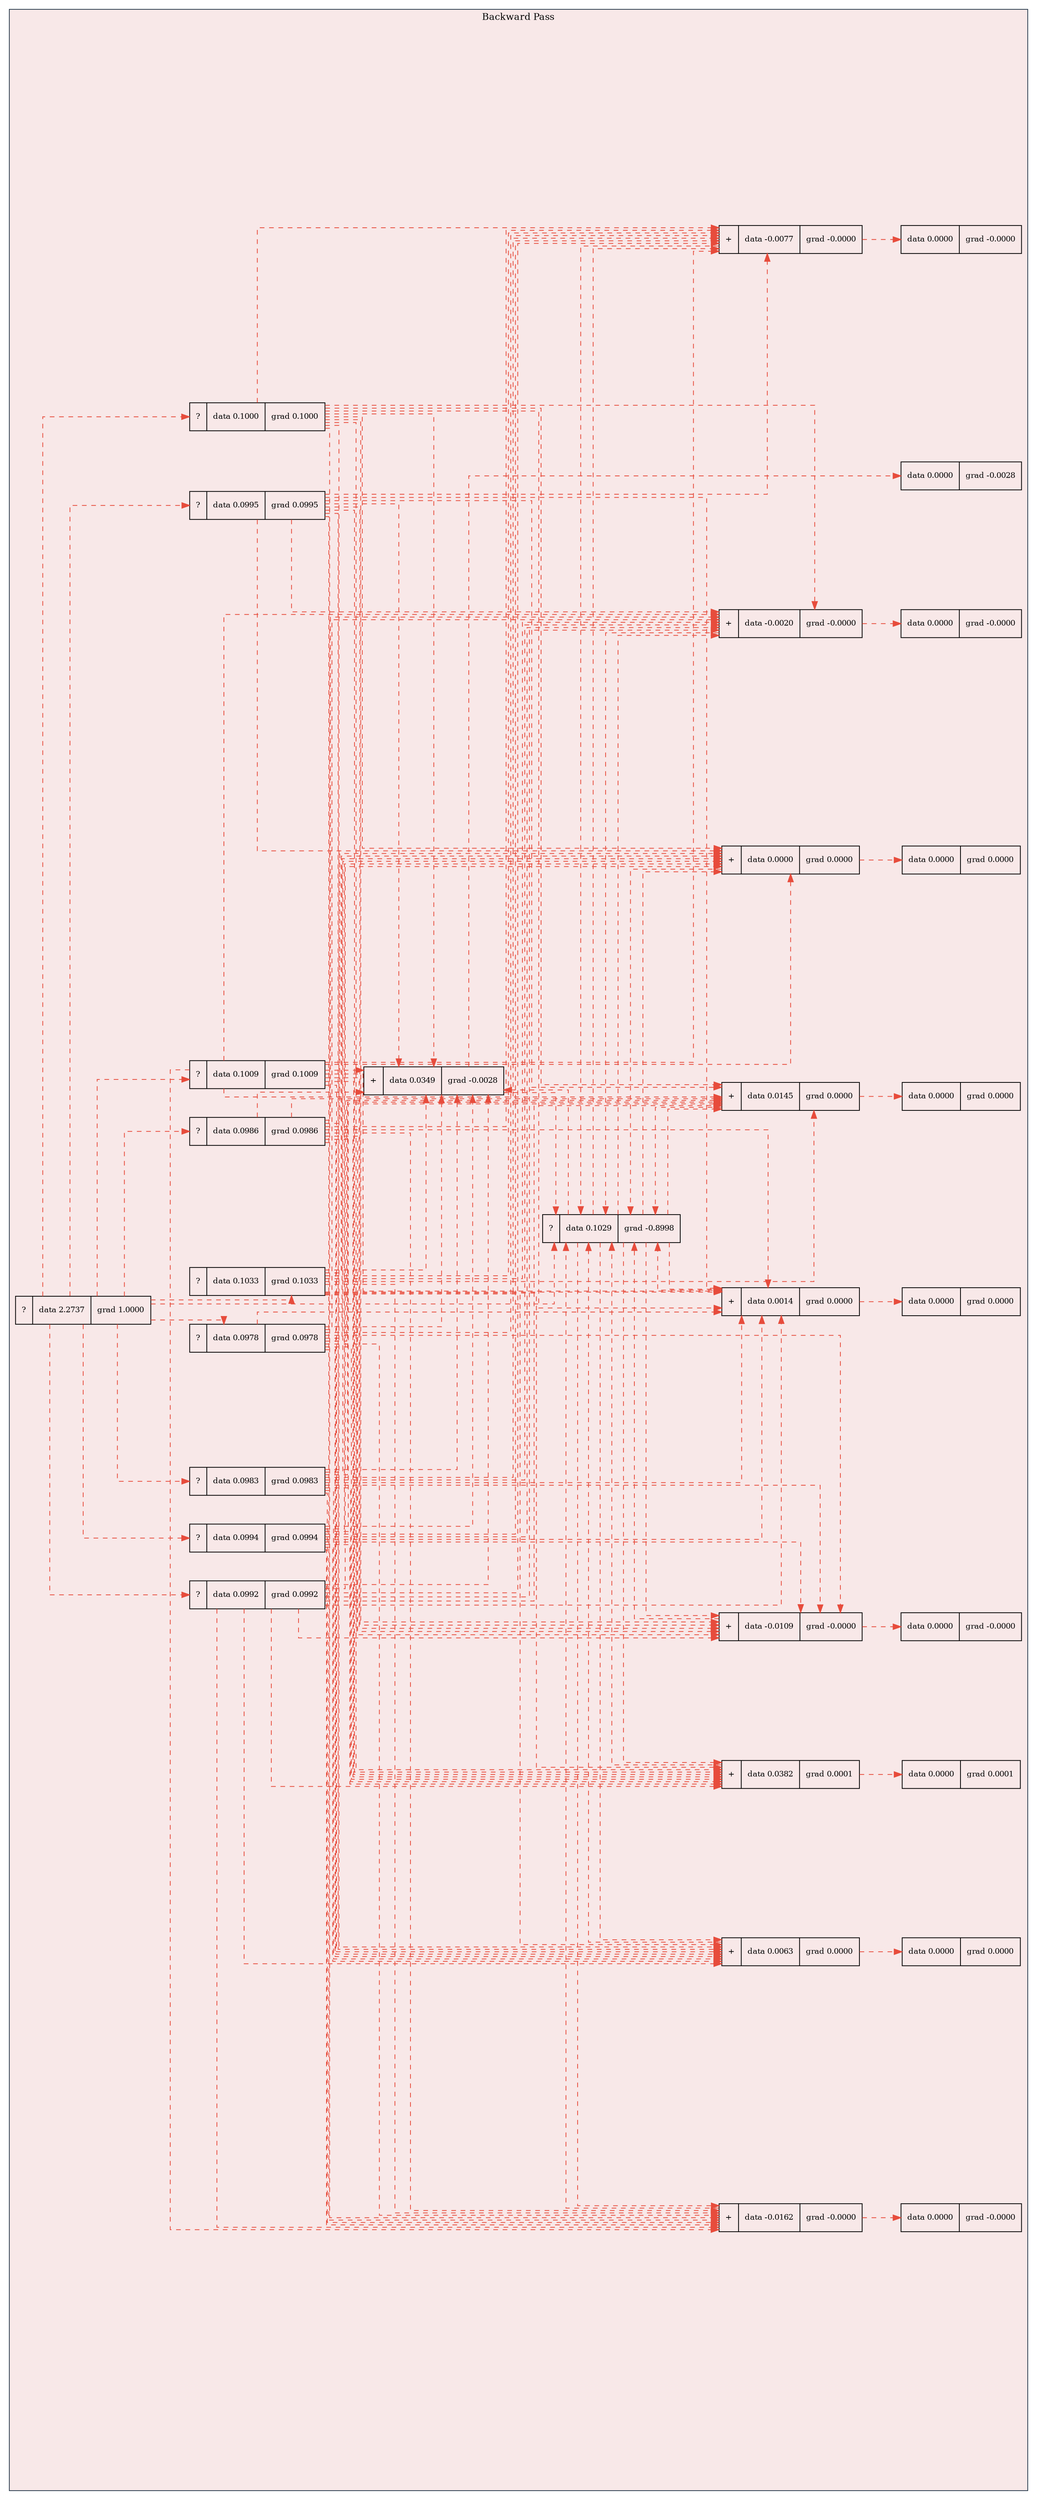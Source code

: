 digraph G {
    rankdir=LR;
    bgcolor="#ffffff";
    title="Backward Computation Graph";
    node [shape=record, style=filled, fillcolor="#f8e8e8", fontsize=10];
    edge [color="#2c3e50"];

    compound=true;
    splines=ortho;
    nodesep=0.5;
    ranksep=0.7;

    subgraph cluster_0 {
        style=filled;
        fillcolor="#f8e8e8";
        color="#2c3e50";
        label="Backward Pass";
        fontsize=12;
        { rank=same; n0x5b30f8e24e90; n0x5b30f8e24e50; n0x5b30f8e24e10; n0x5b30f8e24dd0; n0x5b30f8e24d90; n0x5b30f8e24d50; n0x5b30f8e24d10; n0x5b30f8e24cd0; n0x5b30f8e24c90; n0x5b30f8e24c50; }
        n0x5b30f8e24c50 [label="{data 0.0000 | grad -0.0028}"];
        n0x5b30f8e34f10 [label="{+ | data 0.0349 | grad -0.0028}"];
        n0x5b30f8e24c90 [label="{data 0.0000 | grad 0.0000}"];
        n0x5b30f8e34f70 [label="{+ | data 0.0014 | grad 0.0000}"];
        n0x5b30f8e24cd0 [label="{data 0.0000 | grad -0.0000}"];
        n0x5b30f8e34ff0 [label="{+ | data -0.0020 | grad -0.0000}"];
        n0x5b30f8e24d10 [label="{data 0.0000 | grad -0.0000}"];
        n0x5b30f8e35050 [label="{+ | data -0.0162 | grad -0.0000}"];
        n0x5b30f8e24d50 [label="{data 0.0000 | grad 0.0000}"];
        n0x5b30f8e350b0 [label="{+ | data 0.0145 | grad 0.0000}"];
        n0x5b30f8e24d90 [label="{data 0.0000 | grad 0.0000}"];
        n0x5b30f8e35110 [label="{+ | data 0.0000 | grad 0.0000}"];
        n0x5b30f8e24dd0 [label="{data 0.0000 | grad 0.0000}"];
        n0x5b30f8e35170 [label="{+ | data 0.0063 | grad 0.0000}"];
        n0x5b30f8e24e10 [label="{data 0.0000 | grad 0.0001}"];
        n0x5b30f8e351d0 [label="{+ | data 0.0382 | grad 0.0001}"];
        n0x5b30f8e24e50 [label="{data 0.0000 | grad -0.0000}"];
        n0x5b30f8e35230 [label="{+ | data -0.0109 | grad -0.0000}"];
        n0x5b30f8e24e90 [label="{data 0.0000 | grad -0.0000}"];
        n0x5b30f8e35290 [label="{+ | data -0.0077 | grad -0.0000}"];
        n0x5b30f8e34ed0 [label="{? | data 0.1029 | grad -0.8998}"];
        n0x5b30f8e352f0 [label="{? | data 0.0995 | grad 0.0995}"];
        n0x5b30f8e354d0 [label="{? | data 0.0992 | grad 0.0992}"];
        n0x5b30f8e35570 [label="{? | data 0.0978 | grad 0.0978}"];
        n0x5b30f8e35610 [label="{? | data 0.1009 | grad 0.1009}"];
        n0x5b30f8e356b0 [label="{? | data 0.0994 | grad 0.0994}"];
        n0x5b30f8e35750 [label="{? | data 0.1000 | grad 0.1000}"];
        n0x5b30f8e357f0 [label="{? | data 0.1033 | grad 0.1033}"];
        n0x5b30f8e35890 [label="{? | data 0.0983 | grad 0.0983}"];
        n0x5b30f8e35930 [label="{? | data 0.0986 | grad 0.0986}"];
        n0x5b30f8e359d0 [label="{? | data 2.2737 | grad 1.0000}"];
    }

    edge [color="#e74c3c", style=dashed];
    n0x5b30f8e34f10 -> n0x5b30f8e34ed0 [weight=2];
    n0x5b30f8e34f10 -> n0x5b30f8e24c50 [weight=2];
    n0x5b30f8e34f70 -> n0x5b30f8e34ed0 [weight=2];
    n0x5b30f8e34f70 -> n0x5b30f8e24c90 [weight=2];
    n0x5b30f8e34ff0 -> n0x5b30f8e34ed0 [weight=2];
    n0x5b30f8e34ff0 -> n0x5b30f8e24cd0 [weight=2];
    n0x5b30f8e35050 -> n0x5b30f8e34ed0 [weight=2];
    n0x5b30f8e35050 -> n0x5b30f8e24d10 [weight=2];
    n0x5b30f8e350b0 -> n0x5b30f8e34ed0 [weight=2];
    n0x5b30f8e350b0 -> n0x5b30f8e24d50 [weight=2];
    n0x5b30f8e35110 -> n0x5b30f8e34ed0 [weight=2];
    n0x5b30f8e35110 -> n0x5b30f8e24d90 [weight=2];
    n0x5b30f8e35170 -> n0x5b30f8e34ed0 [weight=2];
    n0x5b30f8e35170 -> n0x5b30f8e24dd0 [weight=2];
    n0x5b30f8e351d0 -> n0x5b30f8e34ed0 [weight=2];
    n0x5b30f8e351d0 -> n0x5b30f8e24e10 [weight=2];
    n0x5b30f8e35230 -> n0x5b30f8e34ed0 [weight=2];
    n0x5b30f8e35230 -> n0x5b30f8e24e50 [weight=2];
    n0x5b30f8e35290 -> n0x5b30f8e34ed0 [weight=2];
    n0x5b30f8e35290 -> n0x5b30f8e24e90 [weight=2];
    n0x5b30f8e34ed0 -> n0x5b30f8e34f10 [weight=2];
    n0x5b30f8e34ed0 -> n0x5b30f8e34f70 [weight=2];
    n0x5b30f8e34ed0 -> n0x5b30f8e34ff0 [weight=2];
    n0x5b30f8e34ed0 -> n0x5b30f8e35050 [weight=2];
    n0x5b30f8e34ed0 -> n0x5b30f8e350b0 [weight=2];
    n0x5b30f8e34ed0 -> n0x5b30f8e35110 [weight=2];
    n0x5b30f8e34ed0 -> n0x5b30f8e35170 [weight=2];
    n0x5b30f8e34ed0 -> n0x5b30f8e351d0 [weight=2];
    n0x5b30f8e34ed0 -> n0x5b30f8e35230 [weight=2];
    n0x5b30f8e34ed0 -> n0x5b30f8e35290 [weight=2];
    n0x5b30f8e352f0 -> n0x5b30f8e34f10 [weight=2];
    n0x5b30f8e352f0 -> n0x5b30f8e34f70 [weight=2];
    n0x5b30f8e352f0 -> n0x5b30f8e34ff0 [weight=2];
    n0x5b30f8e352f0 -> n0x5b30f8e35050 [weight=2];
    n0x5b30f8e352f0 -> n0x5b30f8e350b0 [weight=2];
    n0x5b30f8e352f0 -> n0x5b30f8e35110 [weight=2];
    n0x5b30f8e352f0 -> n0x5b30f8e35170 [weight=2];
    n0x5b30f8e352f0 -> n0x5b30f8e351d0 [weight=2];
    n0x5b30f8e352f0 -> n0x5b30f8e35230 [weight=2];
    n0x5b30f8e352f0 -> n0x5b30f8e35290 [weight=2];
    n0x5b30f8e354d0 -> n0x5b30f8e34f10 [weight=2];
    n0x5b30f8e354d0 -> n0x5b30f8e34f70 [weight=2];
    n0x5b30f8e354d0 -> n0x5b30f8e34ff0 [weight=2];
    n0x5b30f8e354d0 -> n0x5b30f8e35050 [weight=2];
    n0x5b30f8e354d0 -> n0x5b30f8e350b0 [weight=2];
    n0x5b30f8e354d0 -> n0x5b30f8e35110 [weight=2];
    n0x5b30f8e354d0 -> n0x5b30f8e35170 [weight=2];
    n0x5b30f8e354d0 -> n0x5b30f8e351d0 [weight=2];
    n0x5b30f8e354d0 -> n0x5b30f8e35230 [weight=2];
    n0x5b30f8e354d0 -> n0x5b30f8e35290 [weight=2];
    n0x5b30f8e35570 -> n0x5b30f8e34f10 [weight=2];
    n0x5b30f8e35570 -> n0x5b30f8e34f70 [weight=2];
    n0x5b30f8e35570 -> n0x5b30f8e34ff0 [weight=2];
    n0x5b30f8e35570 -> n0x5b30f8e35050 [weight=2];
    n0x5b30f8e35570 -> n0x5b30f8e350b0 [weight=2];
    n0x5b30f8e35570 -> n0x5b30f8e35110 [weight=2];
    n0x5b30f8e35570 -> n0x5b30f8e35170 [weight=2];
    n0x5b30f8e35570 -> n0x5b30f8e351d0 [weight=2];
    n0x5b30f8e35570 -> n0x5b30f8e35230 [weight=2];
    n0x5b30f8e35570 -> n0x5b30f8e35290 [weight=2];
    n0x5b30f8e35610 -> n0x5b30f8e34f10 [weight=2];
    n0x5b30f8e35610 -> n0x5b30f8e34f70 [weight=2];
    n0x5b30f8e35610 -> n0x5b30f8e34ff0 [weight=2];
    n0x5b30f8e35610 -> n0x5b30f8e35050 [weight=2];
    n0x5b30f8e35610 -> n0x5b30f8e350b0 [weight=2];
    n0x5b30f8e35610 -> n0x5b30f8e35110 [weight=2];
    n0x5b30f8e35610 -> n0x5b30f8e35170 [weight=2];
    n0x5b30f8e35610 -> n0x5b30f8e351d0 [weight=2];
    n0x5b30f8e35610 -> n0x5b30f8e35230 [weight=2];
    n0x5b30f8e35610 -> n0x5b30f8e35290 [weight=2];
    n0x5b30f8e356b0 -> n0x5b30f8e34f10 [weight=2];
    n0x5b30f8e356b0 -> n0x5b30f8e34f70 [weight=2];
    n0x5b30f8e356b0 -> n0x5b30f8e34ff0 [weight=2];
    n0x5b30f8e356b0 -> n0x5b30f8e35050 [weight=2];
    n0x5b30f8e356b0 -> n0x5b30f8e350b0 [weight=2];
    n0x5b30f8e356b0 -> n0x5b30f8e35110 [weight=2];
    n0x5b30f8e356b0 -> n0x5b30f8e35170 [weight=2];
    n0x5b30f8e356b0 -> n0x5b30f8e351d0 [weight=2];
    n0x5b30f8e356b0 -> n0x5b30f8e35230 [weight=2];
    n0x5b30f8e356b0 -> n0x5b30f8e35290 [weight=2];
    n0x5b30f8e35750 -> n0x5b30f8e34f10 [weight=2];
    n0x5b30f8e35750 -> n0x5b30f8e34f70 [weight=2];
    n0x5b30f8e35750 -> n0x5b30f8e34ff0 [weight=2];
    n0x5b30f8e35750 -> n0x5b30f8e35050 [weight=2];
    n0x5b30f8e35750 -> n0x5b30f8e350b0 [weight=2];
    n0x5b30f8e35750 -> n0x5b30f8e35110 [weight=2];
    n0x5b30f8e35750 -> n0x5b30f8e35170 [weight=2];
    n0x5b30f8e35750 -> n0x5b30f8e351d0 [weight=2];
    n0x5b30f8e35750 -> n0x5b30f8e35230 [weight=2];
    n0x5b30f8e35750 -> n0x5b30f8e35290 [weight=2];
    n0x5b30f8e357f0 -> n0x5b30f8e34f10 [weight=2];
    n0x5b30f8e357f0 -> n0x5b30f8e34f70 [weight=2];
    n0x5b30f8e357f0 -> n0x5b30f8e34ff0 [weight=2];
    n0x5b30f8e357f0 -> n0x5b30f8e35050 [weight=2];
    n0x5b30f8e357f0 -> n0x5b30f8e350b0 [weight=2];
    n0x5b30f8e357f0 -> n0x5b30f8e35110 [weight=2];
    n0x5b30f8e357f0 -> n0x5b30f8e35170 [weight=2];
    n0x5b30f8e357f0 -> n0x5b30f8e351d0 [weight=2];
    n0x5b30f8e357f0 -> n0x5b30f8e35230 [weight=2];
    n0x5b30f8e357f0 -> n0x5b30f8e35290 [weight=2];
    n0x5b30f8e35890 -> n0x5b30f8e34f10 [weight=2];
    n0x5b30f8e35890 -> n0x5b30f8e34f70 [weight=2];
    n0x5b30f8e35890 -> n0x5b30f8e34ff0 [weight=2];
    n0x5b30f8e35890 -> n0x5b30f8e35050 [weight=2];
    n0x5b30f8e35890 -> n0x5b30f8e350b0 [weight=2];
    n0x5b30f8e35890 -> n0x5b30f8e35110 [weight=2];
    n0x5b30f8e35890 -> n0x5b30f8e35170 [weight=2];
    n0x5b30f8e35890 -> n0x5b30f8e351d0 [weight=2];
    n0x5b30f8e35890 -> n0x5b30f8e35230 [weight=2];
    n0x5b30f8e35890 -> n0x5b30f8e35290 [weight=2];
    n0x5b30f8e35930 -> n0x5b30f8e34f10 [weight=2];
    n0x5b30f8e35930 -> n0x5b30f8e34f70 [weight=2];
    n0x5b30f8e35930 -> n0x5b30f8e34ff0 [weight=2];
    n0x5b30f8e35930 -> n0x5b30f8e35050 [weight=2];
    n0x5b30f8e35930 -> n0x5b30f8e350b0 [weight=2];
    n0x5b30f8e35930 -> n0x5b30f8e35110 [weight=2];
    n0x5b30f8e35930 -> n0x5b30f8e35170 [weight=2];
    n0x5b30f8e35930 -> n0x5b30f8e351d0 [weight=2];
    n0x5b30f8e35930 -> n0x5b30f8e35230 [weight=2];
    n0x5b30f8e35930 -> n0x5b30f8e35290 [weight=2];
    n0x5b30f8e359d0 -> n0x5b30f8e34ed0 [weight=2];
    n0x5b30f8e359d0 -> n0x5b30f8e352f0 [weight=2];
    n0x5b30f8e359d0 -> n0x5b30f8e354d0 [weight=2];
    n0x5b30f8e359d0 -> n0x5b30f8e35570 [weight=2];
    n0x5b30f8e359d0 -> n0x5b30f8e35610 [weight=2];
    n0x5b30f8e359d0 -> n0x5b30f8e356b0 [weight=2];
    n0x5b30f8e359d0 -> n0x5b30f8e35750 [weight=2];
    n0x5b30f8e359d0 -> n0x5b30f8e357f0 [weight=2];
    n0x5b30f8e359d0 -> n0x5b30f8e35890 [weight=2];
    n0x5b30f8e359d0 -> n0x5b30f8e35930 [weight=2];
}
